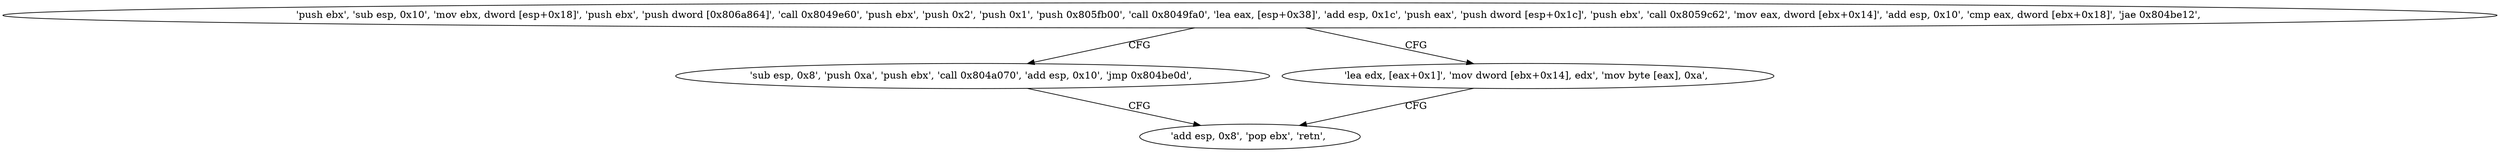 digraph "func" {
"134528452" [label = "'push ebx', 'sub esp, 0x10', 'mov ebx, dword [esp+0x18]', 'push ebx', 'push dword [0x806a864]', 'call 0x8049e60', 'push ebx', 'push 0x2', 'push 0x1', 'push 0x805fb00', 'call 0x8049fa0', 'lea eax, [esp+0x38]', 'add esp, 0x1c', 'push eax', 'push dword [esp+0x1c]', 'push ebx', 'call 0x8059c62', 'mov eax, dword [ebx+0x14]', 'add esp, 0x10', 'cmp eax, dword [ebx+0x18]', 'jae 0x804be12', " ]
"134528530" [label = "'sub esp, 0x8', 'push 0xa', 'push ebx', 'call 0x804a070', 'add esp, 0x10', 'jmp 0x804be0d', " ]
"134528516" [label = "'lea edx, [eax+0x1]', 'mov dword [ebx+0x14], edx', 'mov byte [eax], 0xa', " ]
"134528525" [label = "'add esp, 0x8', 'pop ebx', 'retn', " ]
"134528452" -> "134528530" [ label = "CFG" ]
"134528452" -> "134528516" [ label = "CFG" ]
"134528530" -> "134528525" [ label = "CFG" ]
"134528516" -> "134528525" [ label = "CFG" ]
}
